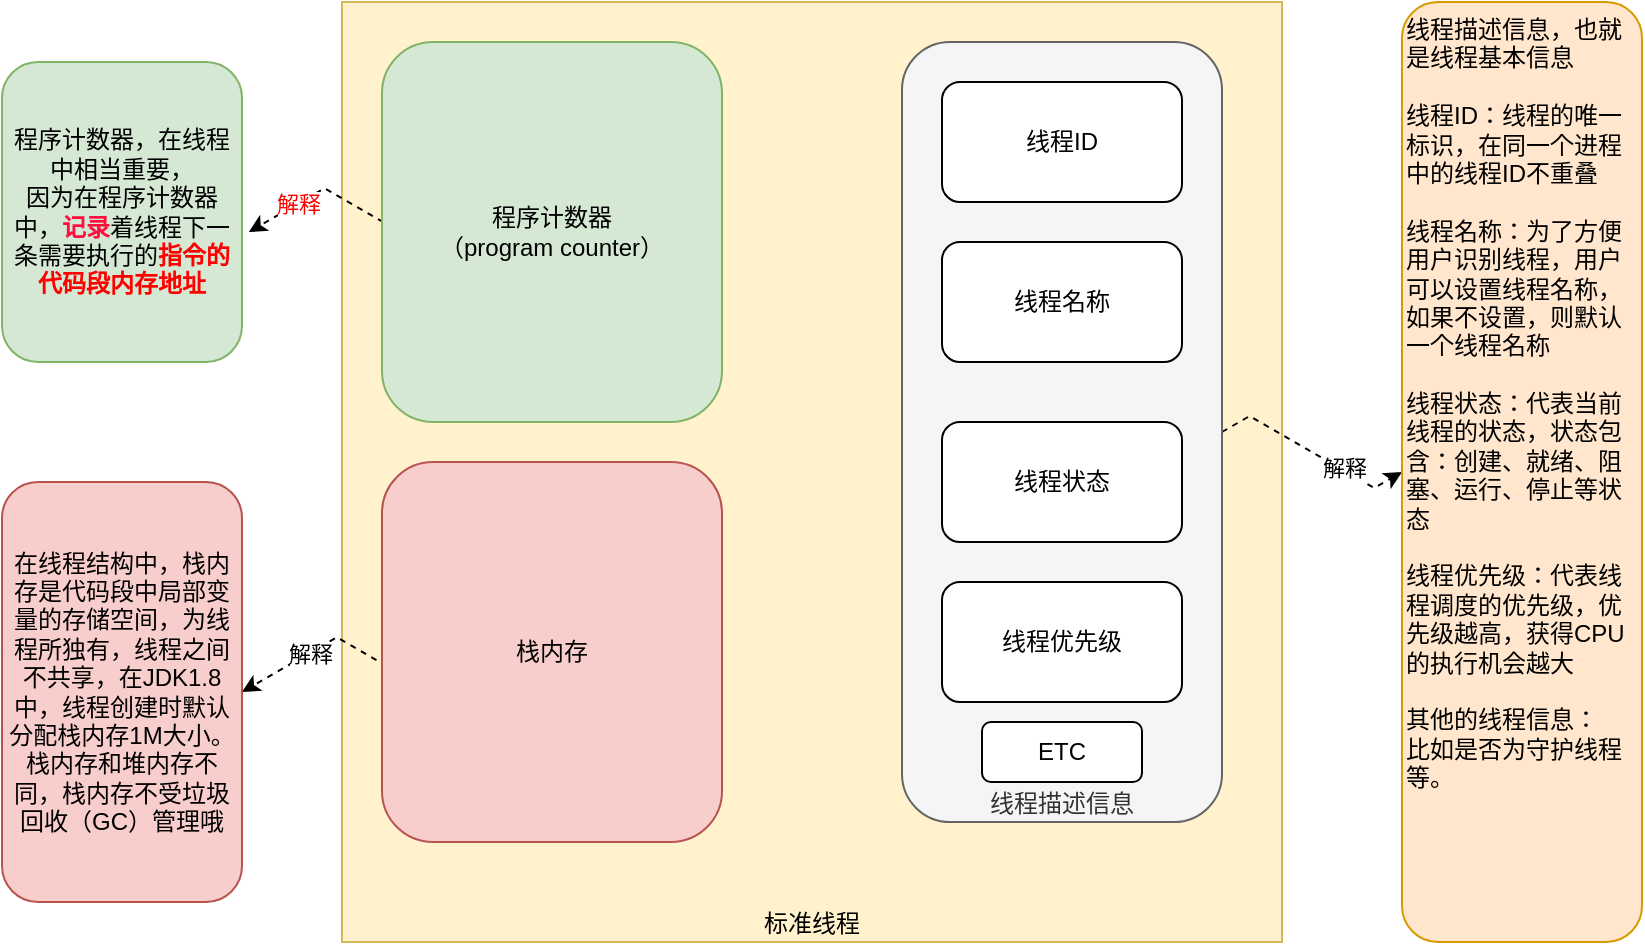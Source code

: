 <mxfile version="17.4.1" type="github">
  <diagram id="dSPoxaHKL-ieKke_W7VT" name="第 1 页">
    <mxGraphModel dx="1865" dy="539" grid="1" gridSize="10" guides="1" tooltips="1" connect="1" arrows="1" fold="1" page="1" pageScale="1" pageWidth="827" pageHeight="1169" math="0" shadow="0">
      <root>
        <mxCell id="0" />
        <mxCell id="1" parent="0" />
        <mxCell id="u2UPCdSJxWuMMFyEYAow-1" value="标准线程" style="whiteSpace=wrap;html=1;aspect=fixed;fillColor=#fff2cc;strokeColor=#d6b656;verticalAlign=bottom;" vertex="1" parent="1">
          <mxGeometry x="110" y="40" width="470" height="470" as="geometry" />
        </mxCell>
        <mxCell id="u2UPCdSJxWuMMFyEYAow-16" style="edgeStyle=isometricEdgeStyle;rounded=0;orthogonalLoop=1;jettySize=auto;html=1;entryX=1.028;entryY=0.567;entryDx=0;entryDy=0;entryPerimeter=0;dashed=1;fontColor=#FF0000;" edge="1" parent="1" source="u2UPCdSJxWuMMFyEYAow-2" target="u2UPCdSJxWuMMFyEYAow-15">
          <mxGeometry relative="1" as="geometry" />
        </mxCell>
        <mxCell id="u2UPCdSJxWuMMFyEYAow-17" value="解释" style="edgeLabel;html=1;align=center;verticalAlign=middle;resizable=0;points=[];fontColor=#FF0000;" vertex="1" connectable="0" parent="u2UPCdSJxWuMMFyEYAow-16">
          <mxGeometry x="0.703" relative="1" as="geometry">
            <mxPoint as="offset" />
          </mxGeometry>
        </mxCell>
        <mxCell id="u2UPCdSJxWuMMFyEYAow-2" value="程序计数器&lt;br&gt;（program counter）" style="rounded=1;whiteSpace=wrap;html=1;fillColor=#d5e8d4;strokeColor=#82b366;" vertex="1" parent="1">
          <mxGeometry x="130" y="60" width="170" height="190" as="geometry" />
        </mxCell>
        <mxCell id="u2UPCdSJxWuMMFyEYAow-19" style="edgeStyle=isometricEdgeStyle;rounded=0;orthogonalLoop=1;jettySize=auto;html=1;entryX=1;entryY=0.5;entryDx=0;entryDy=0;dashed=1;fontColor=#FF0000;" edge="1" parent="1" source="u2UPCdSJxWuMMFyEYAow-4" target="u2UPCdSJxWuMMFyEYAow-18">
          <mxGeometry relative="1" as="geometry" />
        </mxCell>
        <mxCell id="u2UPCdSJxWuMMFyEYAow-20" value="解释" style="edgeLabel;html=1;align=center;verticalAlign=middle;resizable=0;points=[];fontColor=#000000;" vertex="1" connectable="0" parent="u2UPCdSJxWuMMFyEYAow-19">
          <mxGeometry x="0.54" relative="1" as="geometry">
            <mxPoint as="offset" />
          </mxGeometry>
        </mxCell>
        <mxCell id="u2UPCdSJxWuMMFyEYAow-4" value="栈内存" style="rounded=1;whiteSpace=wrap;html=1;fillColor=#f8cecc;strokeColor=#b85450;" vertex="1" parent="1">
          <mxGeometry x="130" y="270" width="170" height="190" as="geometry" />
        </mxCell>
        <mxCell id="u2UPCdSJxWuMMFyEYAow-13" style="edgeStyle=isometricEdgeStyle;rounded=0;orthogonalLoop=1;jettySize=auto;html=1;exitX=1;exitY=0.5;exitDx=0;exitDy=0;entryX=0;entryY=0.5;entryDx=0;entryDy=0;dashed=1;" edge="1" parent="1" source="u2UPCdSJxWuMMFyEYAow-5" target="u2UPCdSJxWuMMFyEYAow-12">
          <mxGeometry relative="1" as="geometry" />
        </mxCell>
        <mxCell id="u2UPCdSJxWuMMFyEYAow-14" value="解释" style="edgeLabel;html=1;align=center;verticalAlign=middle;resizable=0;points=[];" vertex="1" connectable="0" parent="u2UPCdSJxWuMMFyEYAow-13">
          <mxGeometry x="0.342" y="1" relative="1" as="geometry">
            <mxPoint as="offset" />
          </mxGeometry>
        </mxCell>
        <mxCell id="u2UPCdSJxWuMMFyEYAow-5" value="线程描述信息" style="rounded=1;whiteSpace=wrap;html=1;fillColor=#f5f5f5;fontColor=#333333;strokeColor=#666666;verticalAlign=bottom;" vertex="1" parent="1">
          <mxGeometry x="390" y="60" width="160" height="390" as="geometry" />
        </mxCell>
        <mxCell id="u2UPCdSJxWuMMFyEYAow-6" value="线程ID" style="rounded=1;whiteSpace=wrap;html=1;" vertex="1" parent="1">
          <mxGeometry x="410" y="80" width="120" height="60" as="geometry" />
        </mxCell>
        <mxCell id="u2UPCdSJxWuMMFyEYAow-7" value="线程名称" style="rounded=1;whiteSpace=wrap;html=1;" vertex="1" parent="1">
          <mxGeometry x="410" y="160" width="120" height="60" as="geometry" />
        </mxCell>
        <mxCell id="u2UPCdSJxWuMMFyEYAow-8" value="线程状态" style="rounded=1;whiteSpace=wrap;html=1;" vertex="1" parent="1">
          <mxGeometry x="410" y="250" width="120" height="60" as="geometry" />
        </mxCell>
        <mxCell id="u2UPCdSJxWuMMFyEYAow-9" value="线程优先级" style="rounded=1;whiteSpace=wrap;html=1;" vertex="1" parent="1">
          <mxGeometry x="410" y="330" width="120" height="60" as="geometry" />
        </mxCell>
        <mxCell id="u2UPCdSJxWuMMFyEYAow-10" value="ETC" style="rounded=1;whiteSpace=wrap;html=1;" vertex="1" parent="1">
          <mxGeometry x="430" y="400" width="80" height="30" as="geometry" />
        </mxCell>
        <mxCell id="u2UPCdSJxWuMMFyEYAow-12" value="线程描述信息，也就是线程基本信息&lt;br&gt;&lt;br&gt;线程ID：线程的唯一标识，在同一个进程中的线程ID不重叠&lt;br&gt;&lt;br&gt;线程名称：为了方便用户识别线程，用户可以设置线程名称，如果不设置，则默认一个线程名称&lt;br&gt;&lt;br&gt;线程状态：代表当前线程的状态，状态包含：创建、就绪、阻塞、运行、停止等状态&lt;br&gt;&lt;br&gt;线程优先级：代表线程调度的优先级，优先级越高，获得CPU的执行机会越大&lt;br&gt;&lt;br&gt;其他的线程信息：&lt;br&gt;比如是否为守护线程等。" style="rounded=1;whiteSpace=wrap;html=1;fillColor=#ffe6cc;strokeColor=#d79b00;verticalAlign=top;align=left;" vertex="1" parent="1">
          <mxGeometry x="640" y="40" width="120" height="470" as="geometry" />
        </mxCell>
        <mxCell id="u2UPCdSJxWuMMFyEYAow-15" value="程序计数器，在线程中相当重要，&lt;br&gt;因为在程序计数器中，&lt;b&gt;&lt;font color=&quot;#ff0d3d&quot;&gt;记录&lt;/font&gt;&lt;/b&gt;着线程下一条需要执行的&lt;font color=&quot;#ff0000&quot;&gt;&lt;b&gt;指令的代码段内存地址&lt;/b&gt;&lt;/font&gt;" style="rounded=1;whiteSpace=wrap;html=1;fillColor=#d5e8d4;strokeColor=#82b366;" vertex="1" parent="1">
          <mxGeometry x="-60" y="70" width="120" height="150" as="geometry" />
        </mxCell>
        <mxCell id="u2UPCdSJxWuMMFyEYAow-18" value="在线程结构中，栈内存是代码段中局部变量的存储空间，为线程所独有，线程之间不共享，在JDK1.8中，线程创建时默认分配栈内存1M大小。栈内存和堆内存不同，栈内存不受垃圾回收（GC）管理哦" style="rounded=1;whiteSpace=wrap;html=1;fillColor=#f8cecc;strokeColor=#b85450;" vertex="1" parent="1">
          <mxGeometry x="-60" y="280" width="120" height="210" as="geometry" />
        </mxCell>
      </root>
    </mxGraphModel>
  </diagram>
</mxfile>

